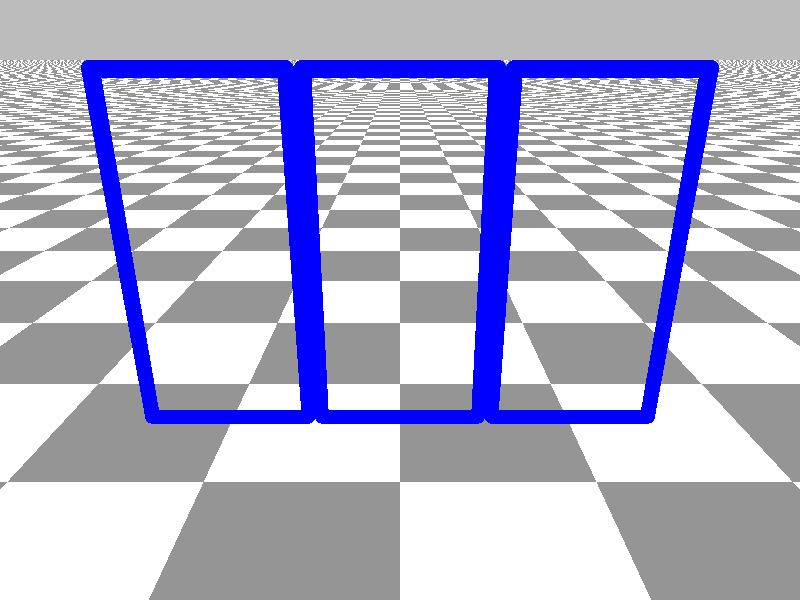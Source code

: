 #include "colors.inc"
#include "shapes.inc"

global_settings {
    assumed_gamma 1
}

// ----------------------------------------
// Window
// ----------------------------------------
// Adjustable Settings
#declare winHeight = 1;
#declare winWidth = 0.5;
#declare borderRadius = 0.02;
#declare numWindows = 3;

#declare offsetX = numWindows * winWidth / 2;
#declare Window = union {
    #for (I, 0, numWindows - 1)
        object {
            Wire_Box(
                <I * winWidth - offsetX, 0, 0>,
                <(I + 1) * winWidth - offsetX, winHeight, 2 * borderRadius>,
                borderRadius, 0)
            pigment { Blue }
        }
    #end
}


// ----------------------------------------
// Scene
// ----------------------------------------
camera {
  location <0, 1, -1.5>
  look_at <0, 0, 1>
}

background { White * 0.5 }

light_source { <-1, 2, -2> color White }

plane {
    y, -1
    texture {
        pigment { checker rgb<0.3, 0.3, 0.3> White }
    }
}

object {
    Window
    //rotate y * 45
}
